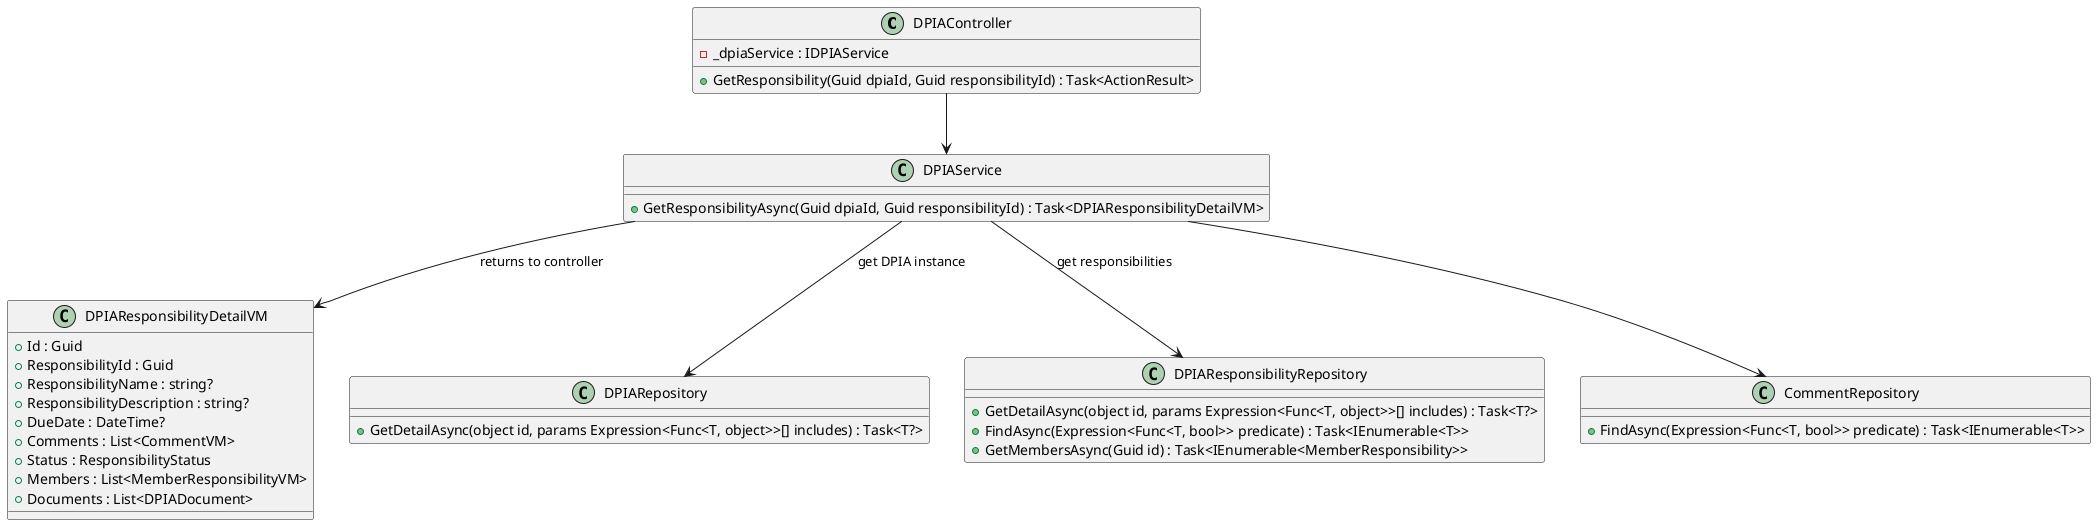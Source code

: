 @startuml

class DPIAController {
    -_dpiaService : IDPIAService

    +GetResponsibility(Guid dpiaId, Guid responsibilityId) : Task<ActionResult>
}

class DPIAService {
    +GetResponsibilityAsync(Guid dpiaId, Guid responsibilityId) : Task<DPIAResponsibilityDetailVM>
}

class DPIAResponsibilityDetailVM {
    +Id : Guid
    +ResponsibilityId : Guid
    +ResponsibilityName : string?
    +ResponsibilityDescription : string?
    +DueDate : DateTime?
    +Comments : List<CommentVM>
    +Status : ResponsibilityStatus
    +Members : List<MemberResponsibilityVM>
    +Documents : List<DPIADocument>
}

class DPIARepository {
    +GetDetailAsync(object id, params Expression<Func<T, object>>[] includes) : Task<T?>
}

class DPIAResponsibilityRepository {
    +GetDetailAsync(object id, params Expression<Func<T, object>>[] includes) : Task<T?>
    +FindAsync(Expression<Func<T, bool>> predicate) : Task<IEnumerable<T>>
    +GetMembersAsync(Guid id) : Task<IEnumerable<MemberResponsibility>>
}

class CommentRepository {
    +FindAsync(Expression<Func<T, bool>> predicate) : Task<IEnumerable<T>>
}

DPIAController --> DPIAService
DPIAService --> DPIAResponsibilityDetailVM : "returns to controller"
DPIAService --> DPIARepository : "get DPIA instance"
DPIAService --> DPIAResponsibilityRepository : "get responsibilities"
DPIAService --> CommentRepository

@enduml